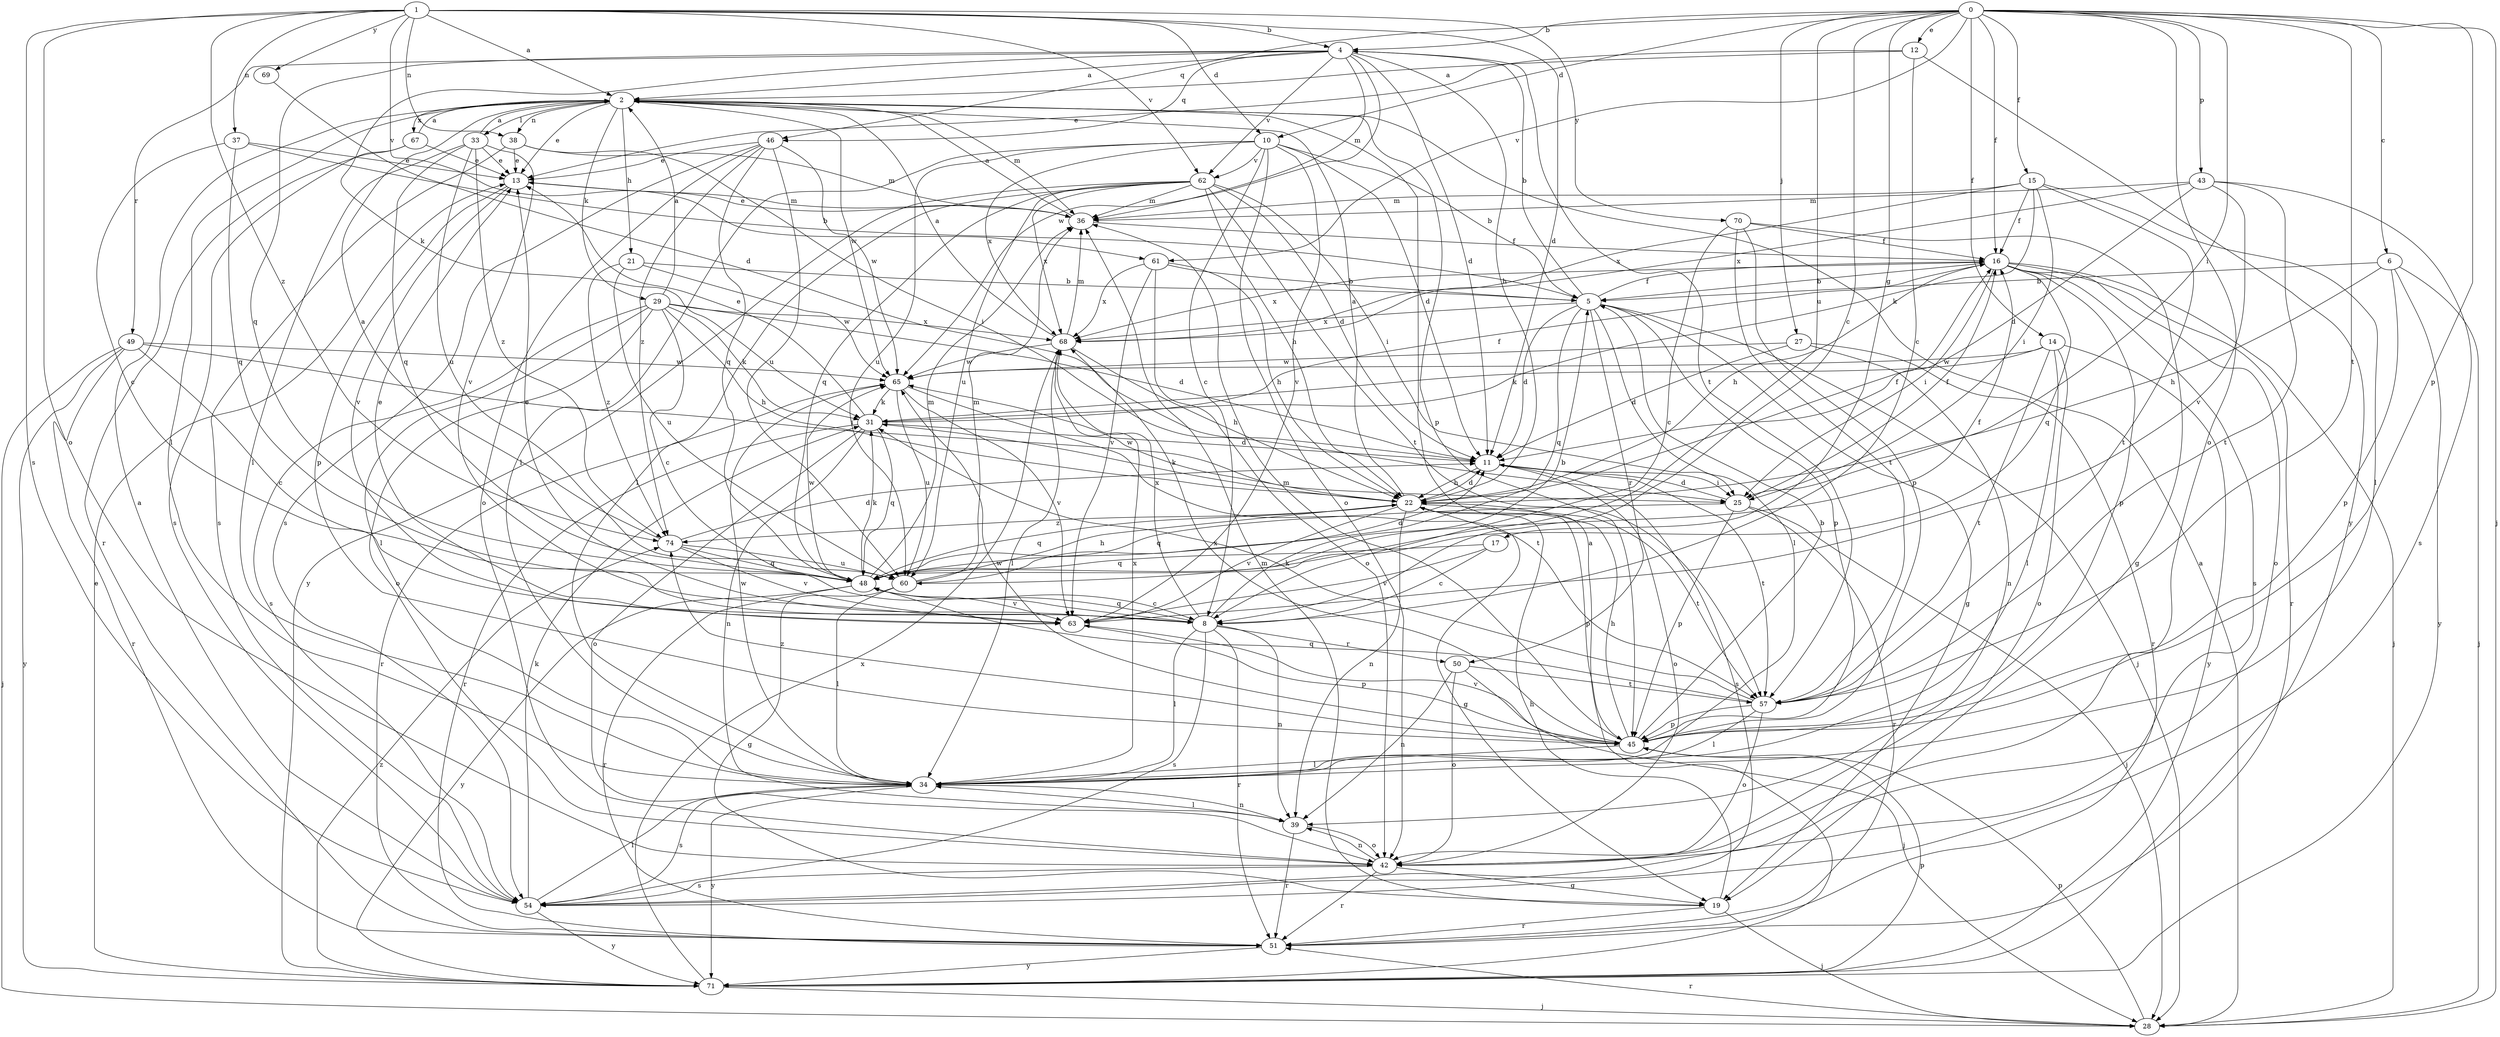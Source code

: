strict digraph  {
0;
1;
2;
4;
5;
6;
8;
10;
11;
12;
13;
14;
15;
16;
17;
19;
21;
22;
25;
27;
28;
29;
31;
33;
34;
36;
37;
38;
39;
42;
43;
45;
46;
48;
49;
50;
51;
54;
57;
60;
61;
62;
63;
65;
67;
68;
69;
70;
71;
74;
0 -> 4  [label=b];
0 -> 6  [label=c];
0 -> 8  [label=c];
0 -> 10  [label=d];
0 -> 12  [label=e];
0 -> 14  [label=f];
0 -> 15  [label=f];
0 -> 16  [label=f];
0 -> 17  [label=g];
0 -> 25  [label=i];
0 -> 27  [label=j];
0 -> 28  [label=j];
0 -> 42  [label=o];
0 -> 43  [label=p];
0 -> 45  [label=p];
0 -> 46  [label=q];
0 -> 57  [label=t];
0 -> 60  [label=u];
0 -> 61  [label=v];
1 -> 2  [label=a];
1 -> 4  [label=b];
1 -> 10  [label=d];
1 -> 11  [label=d];
1 -> 37  [label=n];
1 -> 38  [label=n];
1 -> 42  [label=o];
1 -> 54  [label=s];
1 -> 61  [label=v];
1 -> 62  [label=v];
1 -> 69  [label=y];
1 -> 70  [label=y];
1 -> 74  [label=z];
2 -> 13  [label=e];
2 -> 21  [label=h];
2 -> 29  [label=k];
2 -> 33  [label=l];
2 -> 34  [label=l];
2 -> 36  [label=m];
2 -> 38  [label=n];
2 -> 45  [label=p];
2 -> 65  [label=w];
2 -> 67  [label=x];
4 -> 2  [label=a];
4 -> 11  [label=d];
4 -> 22  [label=h];
4 -> 31  [label=k];
4 -> 36  [label=m];
4 -> 46  [label=q];
4 -> 48  [label=q];
4 -> 49  [label=r];
4 -> 57  [label=t];
4 -> 62  [label=v];
4 -> 65  [label=w];
5 -> 4  [label=b];
5 -> 11  [label=d];
5 -> 16  [label=f];
5 -> 19  [label=g];
5 -> 28  [label=j];
5 -> 34  [label=l];
5 -> 45  [label=p];
5 -> 48  [label=q];
5 -> 50  [label=r];
5 -> 68  [label=x];
6 -> 5  [label=b];
6 -> 22  [label=h];
6 -> 28  [label=j];
6 -> 45  [label=p];
6 -> 71  [label=y];
8 -> 5  [label=b];
8 -> 13  [label=e];
8 -> 34  [label=l];
8 -> 39  [label=n];
8 -> 48  [label=q];
8 -> 50  [label=r];
8 -> 51  [label=r];
8 -> 54  [label=s];
8 -> 68  [label=x];
10 -> 5  [label=b];
10 -> 8  [label=c];
10 -> 11  [label=d];
10 -> 34  [label=l];
10 -> 42  [label=o];
10 -> 60  [label=u];
10 -> 62  [label=v];
10 -> 63  [label=v];
10 -> 68  [label=x];
11 -> 22  [label=h];
11 -> 25  [label=i];
11 -> 42  [label=o];
11 -> 54  [label=s];
11 -> 57  [label=t];
12 -> 2  [label=a];
12 -> 8  [label=c];
12 -> 13  [label=e];
12 -> 71  [label=y];
13 -> 36  [label=m];
13 -> 45  [label=p];
13 -> 63  [label=v];
14 -> 31  [label=k];
14 -> 34  [label=l];
14 -> 42  [label=o];
14 -> 57  [label=t];
14 -> 65  [label=w];
14 -> 71  [label=y];
15 -> 16  [label=f];
15 -> 25  [label=i];
15 -> 31  [label=k];
15 -> 34  [label=l];
15 -> 36  [label=m];
15 -> 57  [label=t];
15 -> 68  [label=x];
16 -> 5  [label=b];
16 -> 22  [label=h];
16 -> 25  [label=i];
16 -> 28  [label=j];
16 -> 42  [label=o];
16 -> 45  [label=p];
16 -> 48  [label=q];
16 -> 51  [label=r];
16 -> 54  [label=s];
16 -> 68  [label=x];
17 -> 8  [label=c];
17 -> 48  [label=q];
17 -> 63  [label=v];
19 -> 22  [label=h];
19 -> 28  [label=j];
19 -> 36  [label=m];
19 -> 51  [label=r];
21 -> 5  [label=b];
21 -> 60  [label=u];
21 -> 65  [label=w];
21 -> 74  [label=z];
22 -> 2  [label=a];
22 -> 11  [label=d];
22 -> 16  [label=f];
22 -> 19  [label=g];
22 -> 31  [label=k];
22 -> 39  [label=n];
22 -> 45  [label=p];
22 -> 48  [label=q];
22 -> 57  [label=t];
22 -> 63  [label=v];
22 -> 65  [label=w];
22 -> 74  [label=z];
25 -> 11  [label=d];
25 -> 16  [label=f];
25 -> 28  [label=j];
25 -> 45  [label=p];
25 -> 48  [label=q];
25 -> 51  [label=r];
27 -> 11  [label=d];
27 -> 39  [label=n];
27 -> 51  [label=r];
27 -> 65  [label=w];
28 -> 2  [label=a];
28 -> 45  [label=p];
28 -> 51  [label=r];
29 -> 2  [label=a];
29 -> 8  [label=c];
29 -> 11  [label=d];
29 -> 22  [label=h];
29 -> 31  [label=k];
29 -> 34  [label=l];
29 -> 42  [label=o];
29 -> 54  [label=s];
29 -> 68  [label=x];
31 -> 11  [label=d];
31 -> 13  [label=e];
31 -> 16  [label=f];
31 -> 39  [label=n];
31 -> 42  [label=o];
31 -> 48  [label=q];
31 -> 51  [label=r];
33 -> 2  [label=a];
33 -> 13  [label=e];
33 -> 34  [label=l];
33 -> 48  [label=q];
33 -> 60  [label=u];
33 -> 63  [label=v];
33 -> 74  [label=z];
34 -> 39  [label=n];
34 -> 54  [label=s];
34 -> 65  [label=w];
34 -> 68  [label=x];
34 -> 71  [label=y];
36 -> 2  [label=a];
36 -> 13  [label=e];
36 -> 16  [label=f];
37 -> 5  [label=b];
37 -> 8  [label=c];
37 -> 13  [label=e];
37 -> 48  [label=q];
38 -> 13  [label=e];
38 -> 25  [label=i];
38 -> 36  [label=m];
38 -> 54  [label=s];
39 -> 34  [label=l];
39 -> 42  [label=o];
39 -> 51  [label=r];
42 -> 19  [label=g];
42 -> 39  [label=n];
42 -> 51  [label=r];
42 -> 54  [label=s];
43 -> 11  [label=d];
43 -> 36  [label=m];
43 -> 54  [label=s];
43 -> 57  [label=t];
43 -> 63  [label=v];
43 -> 68  [label=x];
45 -> 5  [label=b];
45 -> 22  [label=h];
45 -> 34  [label=l];
45 -> 36  [label=m];
45 -> 63  [label=v];
45 -> 65  [label=w];
45 -> 68  [label=x];
45 -> 74  [label=z];
46 -> 13  [label=e];
46 -> 42  [label=o];
46 -> 48  [label=q];
46 -> 54  [label=s];
46 -> 60  [label=u];
46 -> 65  [label=w];
46 -> 74  [label=z];
48 -> 8  [label=c];
48 -> 16  [label=f];
48 -> 31  [label=k];
48 -> 36  [label=m];
48 -> 51  [label=r];
48 -> 63  [label=v];
48 -> 65  [label=w];
48 -> 71  [label=y];
49 -> 8  [label=c];
49 -> 25  [label=i];
49 -> 28  [label=j];
49 -> 51  [label=r];
49 -> 65  [label=w];
49 -> 71  [label=y];
50 -> 28  [label=j];
50 -> 39  [label=n];
50 -> 42  [label=o];
50 -> 57  [label=t];
51 -> 71  [label=y];
54 -> 2  [label=a];
54 -> 31  [label=k];
54 -> 34  [label=l];
54 -> 71  [label=y];
57 -> 31  [label=k];
57 -> 34  [label=l];
57 -> 42  [label=o];
57 -> 45  [label=p];
57 -> 48  [label=q];
60 -> 11  [label=d];
60 -> 19  [label=g];
60 -> 22  [label=h];
60 -> 34  [label=l];
60 -> 36  [label=m];
61 -> 5  [label=b];
61 -> 22  [label=h];
61 -> 42  [label=o];
61 -> 63  [label=v];
61 -> 68  [label=x];
62 -> 11  [label=d];
62 -> 22  [label=h];
62 -> 25  [label=i];
62 -> 34  [label=l];
62 -> 36  [label=m];
62 -> 48  [label=q];
62 -> 57  [label=t];
62 -> 60  [label=u];
62 -> 68  [label=x];
62 -> 71  [label=y];
63 -> 13  [label=e];
63 -> 45  [label=p];
65 -> 31  [label=k];
65 -> 51  [label=r];
65 -> 57  [label=t];
65 -> 60  [label=u];
65 -> 63  [label=v];
67 -> 2  [label=a];
67 -> 13  [label=e];
67 -> 51  [label=r];
67 -> 54  [label=s];
68 -> 2  [label=a];
68 -> 22  [label=h];
68 -> 34  [label=l];
68 -> 36  [label=m];
68 -> 65  [label=w];
69 -> 11  [label=d];
70 -> 8  [label=c];
70 -> 16  [label=f];
70 -> 19  [label=g];
70 -> 45  [label=p];
70 -> 57  [label=t];
71 -> 2  [label=a];
71 -> 13  [label=e];
71 -> 28  [label=j];
71 -> 45  [label=p];
71 -> 68  [label=x];
71 -> 74  [label=z];
74 -> 2  [label=a];
74 -> 11  [label=d];
74 -> 48  [label=q];
74 -> 60  [label=u];
74 -> 63  [label=v];
}
